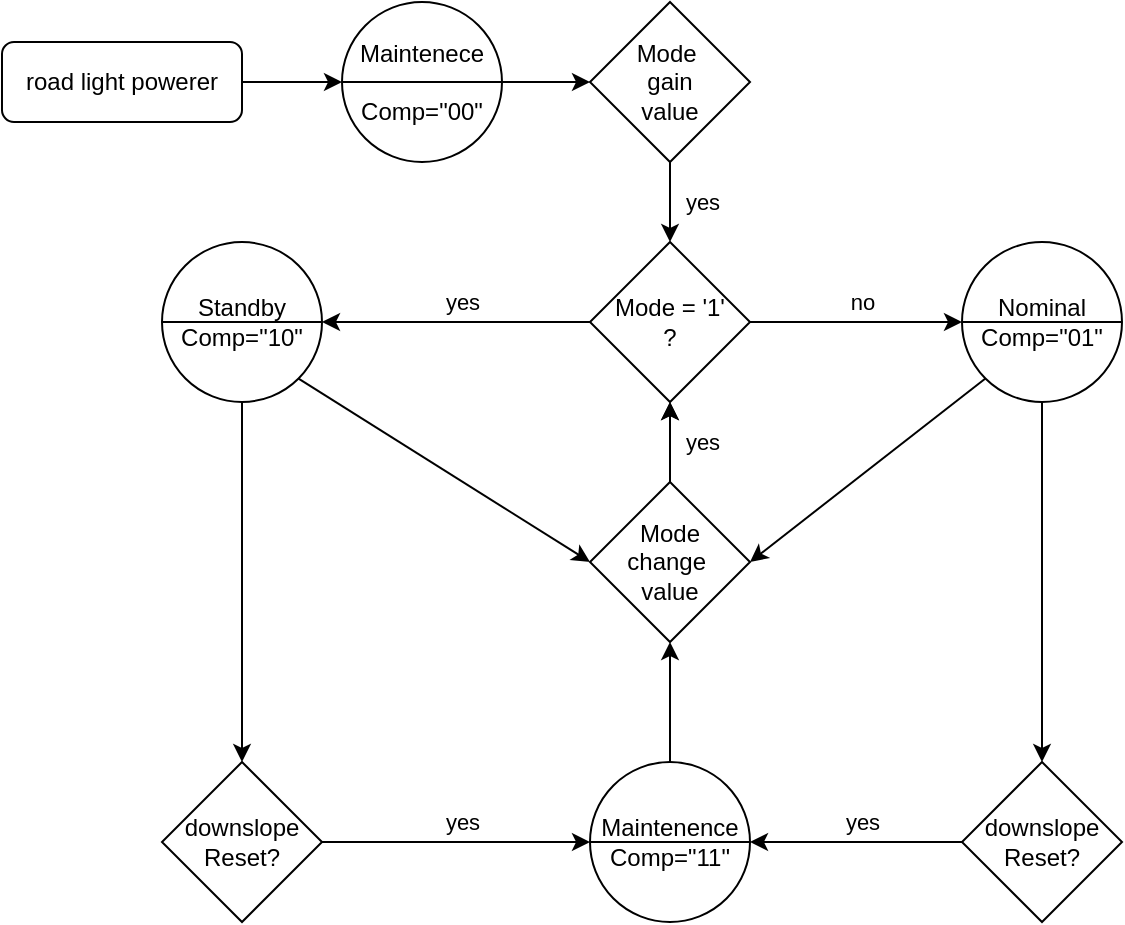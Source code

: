 <mxfile version="13.6.5" type="device"><diagram id="C5RBs43oDa-KdzZeNtuy" name="Page-1"><mxGraphModel dx="1038" dy="499" grid="1" gridSize="10" guides="1" tooltips="1" connect="1" arrows="1" fold="1" page="1" pageScale="1" pageWidth="827" pageHeight="1169" math="0" shadow="0"><root><mxCell id="WIyWlLk6GJQsqaUBKTNV-0"/><mxCell id="WIyWlLk6GJQsqaUBKTNV-1" parent="WIyWlLk6GJQsqaUBKTNV-0"/><mxCell id="Z_aIirZ5waDmDId75Txb-1" style="edgeStyle=orthogonalEdgeStyle;rounded=0;orthogonalLoop=1;jettySize=auto;html=1;exitX=1;exitY=0.5;exitDx=0;exitDy=0;entryX=0;entryY=0.5;entryDx=0;entryDy=0;" parent="WIyWlLk6GJQsqaUBKTNV-1" source="WIyWlLk6GJQsqaUBKTNV-3" target="Z_aIirZ5waDmDId75Txb-4" edge="1"><mxGeometry relative="1" as="geometry"><mxPoint x="380" y="130" as="targetPoint"/></mxGeometry></mxCell><mxCell id="WIyWlLk6GJQsqaUBKTNV-3" value="road light powerer" style="rounded=1;whiteSpace=wrap;html=1;fontSize=12;glass=0;strokeWidth=1;shadow=0;" parent="WIyWlLk6GJQsqaUBKTNV-1" vertex="1"><mxGeometry x="40" y="40" width="120" height="40" as="geometry"/></mxCell><mxCell id="Z_aIirZ5waDmDId75Txb-4" value="Maintenece&lt;br&gt;&lt;br&gt;Comp=&quot;00&quot;" style="shape=lineEllipse;perimeter=ellipsePerimeter;whiteSpace=wrap;html=1;backgroundOutline=1;" parent="WIyWlLk6GJQsqaUBKTNV-1" vertex="1"><mxGeometry x="210" y="20" width="80" height="80" as="geometry"/></mxCell><mxCell id="Z_aIirZ5waDmDId75Txb-5" value="Standby&lt;br&gt;Comp=&quot;10&quot;" style="shape=lineEllipse;perimeter=ellipsePerimeter;whiteSpace=wrap;html=1;backgroundOutline=1;" parent="WIyWlLk6GJQsqaUBKTNV-1" vertex="1"><mxGeometry x="120" y="140" width="80" height="80" as="geometry"/></mxCell><mxCell id="Z_aIirZ5waDmDId75Txb-6" value="Nominal&lt;br&gt;Comp=&quot;01&quot;" style="shape=lineEllipse;perimeter=ellipsePerimeter;whiteSpace=wrap;html=1;backgroundOutline=1;" parent="WIyWlLk6GJQsqaUBKTNV-1" vertex="1"><mxGeometry x="520" y="140" width="80" height="80" as="geometry"/></mxCell><mxCell id="Z_aIirZ5waDmDId75Txb-7" value="Maintenence&lt;br&gt;Comp=&quot;11&quot;" style="shape=lineEllipse;perimeter=ellipsePerimeter;whiteSpace=wrap;html=1;backgroundOutline=1;" parent="WIyWlLk6GJQsqaUBKTNV-1" vertex="1"><mxGeometry x="334" y="400" width="80" height="80" as="geometry"/></mxCell><mxCell id="Z_aIirZ5waDmDId75Txb-8" value="Mode&amp;nbsp;&lt;br&gt;gain&lt;br&gt;value" style="rhombus;whiteSpace=wrap;html=1;" parent="WIyWlLk6GJQsqaUBKTNV-1" vertex="1"><mxGeometry x="334" y="20" width="80" height="80" as="geometry"/></mxCell><mxCell id="Z_aIirZ5waDmDId75Txb-9" value="downslope&lt;br&gt;Reset?" style="rhombus;whiteSpace=wrap;html=1;" parent="WIyWlLk6GJQsqaUBKTNV-1" vertex="1"><mxGeometry x="120" y="400" width="80" height="80" as="geometry"/></mxCell><mxCell id="Z_aIirZ5waDmDId75Txb-10" value="&lt;span&gt;downslope&lt;/span&gt;&lt;br&gt;&lt;span&gt;Reset?&lt;/span&gt;" style="rhombus;whiteSpace=wrap;html=1;" parent="WIyWlLk6GJQsqaUBKTNV-1" vertex="1"><mxGeometry x="520" y="400" width="80" height="80" as="geometry"/></mxCell><mxCell id="Z_aIirZ5waDmDId75Txb-12" value="" style="endArrow=classic;html=1;exitX=1;exitY=0.5;exitDx=0;exitDy=0;entryX=0;entryY=0.5;entryDx=0;entryDy=0;" parent="WIyWlLk6GJQsqaUBKTNV-1" source="Z_aIirZ5waDmDId75Txb-4" target="Z_aIirZ5waDmDId75Txb-8" edge="1"><mxGeometry width="50" height="50" relative="1" as="geometry"><mxPoint x="360" y="250" as="sourcePoint"/><mxPoint x="410" y="200" as="targetPoint"/></mxGeometry></mxCell><mxCell id="Z_aIirZ5waDmDId75Txb-14" value="Mode = '1' &lt;br&gt;?" style="rhombus;whiteSpace=wrap;html=1;" parent="WIyWlLk6GJQsqaUBKTNV-1" vertex="1"><mxGeometry x="334" y="140" width="80" height="80" as="geometry"/></mxCell><mxCell id="Z_aIirZ5waDmDId75Txb-15" value="yes" style="endArrow=classic;html=1;exitX=0.5;exitY=1;exitDx=0;exitDy=0;entryX=0.5;entryY=0;entryDx=0;entryDy=0;" parent="WIyWlLk6GJQsqaUBKTNV-1" source="Z_aIirZ5waDmDId75Txb-8" target="Z_aIirZ5waDmDId75Txb-14" edge="1"><mxGeometry y="16" width="50" height="50" relative="1" as="geometry"><mxPoint x="390" y="280" as="sourcePoint"/><mxPoint x="440" y="230" as="targetPoint"/><mxPoint as="offset"/></mxGeometry></mxCell><mxCell id="Z_aIirZ5waDmDId75Txb-16" value="yes" style="endArrow=classic;html=1;exitX=1;exitY=0.5;exitDx=0;exitDy=0;" parent="WIyWlLk6GJQsqaUBKTNV-1" source="Z_aIirZ5waDmDId75Txb-9" target="Z_aIirZ5waDmDId75Txb-7" edge="1"><mxGeometry x="0.045" y="10" width="50" height="50" relative="1" as="geometry"><mxPoint x="400" y="330" as="sourcePoint"/><mxPoint x="450" y="280" as="targetPoint"/><mxPoint as="offset"/></mxGeometry></mxCell><mxCell id="Z_aIirZ5waDmDId75Txb-17" value="yes" style="endArrow=classic;html=1;exitX=0;exitY=0.5;exitDx=0;exitDy=0;entryX=1;entryY=0.5;entryDx=0;entryDy=0;" parent="WIyWlLk6GJQsqaUBKTNV-1" source="Z_aIirZ5waDmDId75Txb-10" target="Z_aIirZ5waDmDId75Txb-7" edge="1"><mxGeometry x="-0.057" y="-10" width="50" height="50" relative="1" as="geometry"><mxPoint x="220" y="289.5" as="sourcePoint"/><mxPoint x="330" y="289.5" as="targetPoint"/><mxPoint as="offset"/></mxGeometry></mxCell><mxCell id="Z_aIirZ5waDmDId75Txb-18" value="" style="endArrow=classic;html=1;exitX=0.5;exitY=0;exitDx=0;exitDy=0;entryX=0.5;entryY=1;entryDx=0;entryDy=0;" parent="WIyWlLk6GJQsqaUBKTNV-1" source="Z_aIirZ5waDmDId75Txb-7" target="Z_aIirZ5waDmDId75Txb-24" edge="1"><mxGeometry width="50" height="50" relative="1" as="geometry"><mxPoint x="390" y="280" as="sourcePoint"/><mxPoint x="440" y="230" as="targetPoint"/></mxGeometry></mxCell><mxCell id="Z_aIirZ5waDmDId75Txb-19" value="" style="endArrow=classic;html=1;exitX=0.5;exitY=1;exitDx=0;exitDy=0;entryX=0.5;entryY=0;entryDx=0;entryDy=0;" parent="WIyWlLk6GJQsqaUBKTNV-1" source="Z_aIirZ5waDmDId75Txb-6" target="Z_aIirZ5waDmDId75Txb-10" edge="1"><mxGeometry width="50" height="50" relative="1" as="geometry"><mxPoint x="390" y="280" as="sourcePoint"/><mxPoint x="440" y="230" as="targetPoint"/></mxGeometry></mxCell><mxCell id="Z_aIirZ5waDmDId75Txb-20" value="" style="endArrow=classic;html=1;exitX=0.5;exitY=1;exitDx=0;exitDy=0;entryX=0.5;entryY=0;entryDx=0;entryDy=0;" parent="WIyWlLk6GJQsqaUBKTNV-1" source="Z_aIirZ5waDmDId75Txb-5" target="Z_aIirZ5waDmDId75Txb-9" edge="1"><mxGeometry width="50" height="50" relative="1" as="geometry"><mxPoint x="390" y="280" as="sourcePoint"/><mxPoint x="440" y="230" as="targetPoint"/></mxGeometry></mxCell><mxCell id="Z_aIirZ5waDmDId75Txb-30" value="yes" style="edgeStyle=orthogonalEdgeStyle;rounded=0;orthogonalLoop=1;jettySize=auto;html=1;" parent="WIyWlLk6GJQsqaUBKTNV-1" source="Z_aIirZ5waDmDId75Txb-24" target="Z_aIirZ5waDmDId75Txb-14" edge="1"><mxGeometry y="-16" relative="1" as="geometry"><mxPoint as="offset"/></mxGeometry></mxCell><mxCell id="Z_aIirZ5waDmDId75Txb-24" value="Mode &lt;br&gt;change&amp;nbsp;&lt;br&gt;value" style="rhombus;whiteSpace=wrap;html=1;" parent="WIyWlLk6GJQsqaUBKTNV-1" vertex="1"><mxGeometry x="334" y="260" width="80" height="80" as="geometry"/></mxCell><mxCell id="Z_aIirZ5waDmDId75Txb-25" value="" style="endArrow=classic;html=1;exitX=0.5;exitY=0;exitDx=0;exitDy=0;entryX=0.5;entryY=1;entryDx=0;entryDy=0;" parent="WIyWlLk6GJQsqaUBKTNV-1" source="Z_aIirZ5waDmDId75Txb-24" target="Z_aIirZ5waDmDId75Txb-14" edge="1"><mxGeometry width="50" height="50" relative="1" as="geometry"><mxPoint x="390" y="270" as="sourcePoint"/><mxPoint x="440" y="220" as="targetPoint"/></mxGeometry></mxCell><mxCell id="Z_aIirZ5waDmDId75Txb-26" value="no" style="endArrow=classic;html=1;exitX=1;exitY=0.5;exitDx=0;exitDy=0;entryX=0;entryY=0.5;entryDx=0;entryDy=0;" parent="WIyWlLk6GJQsqaUBKTNV-1" source="Z_aIirZ5waDmDId75Txb-14" target="Z_aIirZ5waDmDId75Txb-6" edge="1"><mxGeometry x="0.057" y="10" width="50" height="50" relative="1" as="geometry"><mxPoint x="390" y="270" as="sourcePoint"/><mxPoint x="440" y="220" as="targetPoint"/><mxPoint as="offset"/></mxGeometry></mxCell><mxCell id="Z_aIirZ5waDmDId75Txb-27" value="yes" style="endArrow=classic;html=1;exitX=0;exitY=0.5;exitDx=0;exitDy=0;entryX=1;entryY=0.5;entryDx=0;entryDy=0;" parent="WIyWlLk6GJQsqaUBKTNV-1" source="Z_aIirZ5waDmDId75Txb-14" target="Z_aIirZ5waDmDId75Txb-5" edge="1"><mxGeometry x="-0.045" y="-10" width="50" height="50" relative="1" as="geometry"><mxPoint x="390" y="270" as="sourcePoint"/><mxPoint x="440" y="220" as="targetPoint"/><mxPoint as="offset"/></mxGeometry></mxCell><mxCell id="Z_aIirZ5waDmDId75Txb-28" value="" style="endArrow=classic;html=1;exitX=1;exitY=1;exitDx=0;exitDy=0;entryX=0;entryY=0.5;entryDx=0;entryDy=0;" parent="WIyWlLk6GJQsqaUBKTNV-1" source="Z_aIirZ5waDmDId75Txb-5" target="Z_aIirZ5waDmDId75Txb-24" edge="1"><mxGeometry width="50" height="50" relative="1" as="geometry"><mxPoint x="390" y="270" as="sourcePoint"/><mxPoint x="440" y="220" as="targetPoint"/></mxGeometry></mxCell><mxCell id="Z_aIirZ5waDmDId75Txb-29" value="" style="endArrow=classic;html=1;exitX=0;exitY=1;exitDx=0;exitDy=0;entryX=1;entryY=0.5;entryDx=0;entryDy=0;" parent="WIyWlLk6GJQsqaUBKTNV-1" source="Z_aIirZ5waDmDId75Txb-6" target="Z_aIirZ5waDmDId75Txb-24" edge="1"><mxGeometry width="50" height="50" relative="1" as="geometry"><mxPoint x="390" y="270" as="sourcePoint"/><mxPoint x="440" y="220" as="targetPoint"/></mxGeometry></mxCell></root></mxGraphModel></diagram></mxfile>